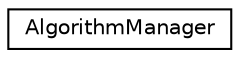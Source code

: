 digraph "Graphe hiérarchique des classes"
{
  edge [fontname="Helvetica",fontsize="10",labelfontname="Helvetica",labelfontsize="10"];
  node [fontname="Helvetica",fontsize="10",shape=record];
  rankdir="LR";
  Node1 [label="AlgorithmManager",height=0.2,width=0.4,color="black", fillcolor="white", style="filled",URL="$class_algorithm_manager.html"];
}
